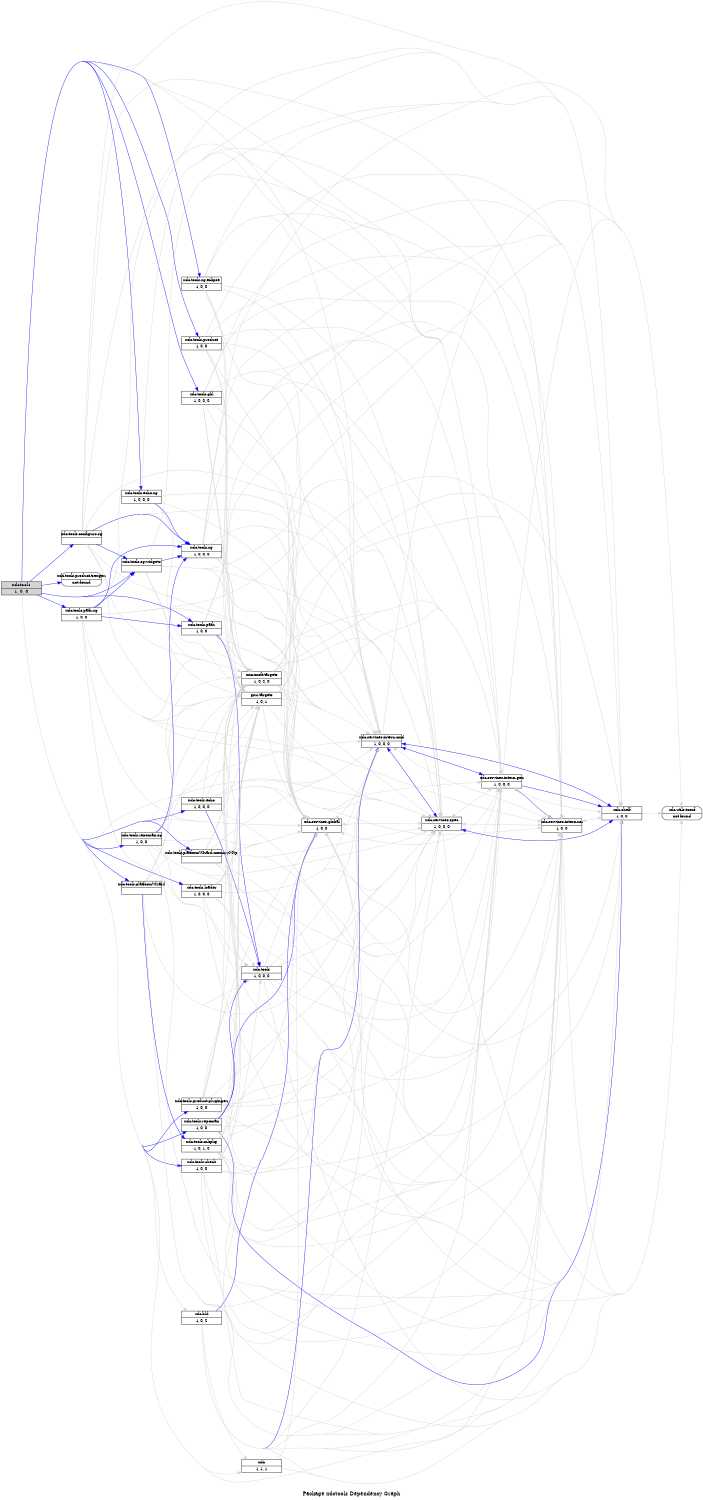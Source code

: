 digraph dependencies {
    label="\nPackage xdctools Dependency Graph";
    size="7.5,10";
    rankdir=LR;
    ranksep=".75";
    concentrate="true";
    node [fixedsize=true, width=1.5, style=filled, color=black];
    node [font=Helvetica, fontsize=12, fillcolor=lightgrey];
    xdctools [shape=record,label="xdctools|1, 0, 0", URL="package.rel.xml"];
    node [fontsize=10, fillcolor=white];

    edge [style=solid, color=blue]
    xdc_tools_check [shape=record,label="xdc.tools.check|1, 0, 0", URL="../../../../../../../../../rtree/library/trees/xdcprod/xdcprod-o46/product/Linux/xdctools_3_22_04_46/packages/xdc/tools/check/package/package.rel.svg"];
    xdctools -> xdc_tools_check;
    xdc_tools_echo [shape=record,label="xdc.tools.echo|1, 0, 0, 0", URL="../../../../../../../../../rtree/library/trees/xdcprod/xdcprod-o46/product/Linux/xdctools_3_22_04_46/packages/xdc/tools/echo/package/package.rel.svg"];
    xdctools -> xdc_tools_echo;
    xdc_tools_echo_sg [shape=record,label="xdc.tools.echo.sg|1, 0, 0, 0", URL="../../../../../../../../../rtree/library/trees/xdcprod/xdcprod-o46/product/Linux/xdctools_3_22_04_46/packages/xdc/tools/echo/sg/package/package.rel.svg"];
    xdctools -> xdc_tools_echo_sg;
    xdc_tools_configuro_sg [shape=record,label="xdc.tools.configuro.sg|", URL="../../../../../../../../../rtree/library/trees/xdcprod/xdcprod-o46/product/Linux/xdctools_3_22_04_46/packages/xdc/tools/configuro/sg/package/package.rel.svg"];
    xdctools -> xdc_tools_configuro_sg;
    xdc_tools_path [shape=record,label="xdc.tools.path|1, 0, 0", URL="../../../../../../../../../rtree/library/trees/xdcprod/xdcprod-o46/product/Linux/xdctools_3_22_04_46/packages/xdc/tools/path/package/package.rel.svg"];
    xdctools -> xdc_tools_path;
    xdc_tools_path_sg [shape=record,label="xdc.tools.path.sg|1, 0, 0", URL="../../../../../../../../../rtree/library/trees/xdcprod/xdcprod-o46/product/Linux/xdctools_3_22_04_46/packages/xdc/tools/path/sg/package/package.rel.svg"];
    xdctools -> xdc_tools_path_sg;
    xdc_tools_product [shape=record,label="xdc.tools.product|1, 0, 0", URL="../../../../../../../../../rtree/library/trees/xdcprod/xdcprod-o46/product/Linux/xdctools_3_22_04_46/packages/xdc/tools/product/package/package.rel.svg"];
    xdctools -> xdc_tools_product;
    xdc_tools_product_plugingen [shape=record,label="xdc.tools.product.plugingen|1, 0, 0", URL="../../../../../../../../../rtree/library/trees/xdcprod/xdcprod-o46/product/Linux/xdctools_3_22_04_46/packages/xdc/tools/product/plugingen/package/package.rel.svg"];
    xdctools -> xdc_tools_product_plugingen;
    xdc_tools_product_trexgen [shape=record,label="xdc.tools.product.trexgen|not found"style=rounded, ];
    xdctools -> xdc_tools_product_trexgen;
    xdc_tools_repoman [shape=record,label="xdc.tools.repoman|1, 0, 0", URL="../../../../../../../../../rtree/library/trees/xdcprod/xdcprod-o46/product/Linux/xdctools_3_22_04_46/packages/xdc/tools/repoman/package/package.rel.svg"];
    xdctools -> xdc_tools_repoman;
    xdc_tools_repoman_sg [shape=record,label="xdc.tools.repoman.sg|1, 0, 0", URL="../../../../../../../../../rtree/library/trees/xdcprod/xdcprod-o46/product/Linux/xdctools_3_22_04_46/packages/xdc/tools/repoman/sg/package/package.rel.svg"];
    xdctools -> xdc_tools_repoman_sg;
    xdc_tools_platformWizard [shape=record,label="xdc.tools.platformWizard|", URL="../../../../../../../../../rtree/library/trees/xdcprod/xdcprod-o46/product/Linux/xdctools_3_22_04_46/packages/xdc/tools/platformWizard/package/package.rel.svg"];
    xdctools -> xdc_tools_platformWizard;
    xdc_tools_platformWizard_memoryMap [shape=record,label="xdc.tools.platformWizard.memoryMap|", URL="../../../../../../../../../rtree/library/trees/xdcprod/xdcprod-o46/product/Linux/xdctools_3_22_04_46/packages/xdc/tools/platformWizard/memoryMap/package/package.rel.svg"];
    xdctools -> xdc_tools_platformWizard_memoryMap;
    xdc_tools_loader [shape=record,label="xdc.tools.loader|1, 0, 0, 0", URL="../../../../../../../../../rtree/library/trees/xdcprod/xdcprod-o46/product/Linux/xdctools_3_22_04_46/packages/xdc/tools/loader/package/package.rel.svg"];
    xdctools -> xdc_tools_loader;
    xdc_tools_sg_eclipse [shape=record,label="xdc.tools.sg.eclipse|1, 0, 0", URL="../../../../../../../../../rtree/library/trees/xdcprod/xdcprod-o46/product/Linux/xdctools_3_22_04_46/packages/xdc/tools/sg/eclipse/package/package.rel.svg"];
    xdctools -> xdc_tools_sg_eclipse;
    xdc_tools_sg_widgets [shape=record,label="xdc.tools.sg.widgets|", URL="../../../../../../../../../rtree/library/trees/xdcprod/xdcprod-o46/product/Linux/xdctools_3_22_04_46/packages/xdc/tools/sg/widgets/package/package.rel.svg"];
    xdctools -> xdc_tools_sg_widgets;
    xdc_tools_gbl [shape=record,label="xdc.tools.gbl|1, 0, 0, 0", URL="../../../../../../../../../rtree/library/trees/xdcprod/xdcprod-o46/product/Linux/xdctools_3_22_04_46/packages/xdc/tools/gbl/package/package.rel.svg"];
    xdctools -> xdc_tools_gbl;

    edge [style=solid, color=lightgrey]
    xdc [shape=record,label="xdc|1, 1, 1", URL="../../../../../../../../../rtree/library/trees/xdcprod/xdcprod-o46/product/Linux/xdctools_3_22_04_46/packages/xdc/package/package.rel.svg"];
    xdctools -> xdc;
    xdc_services_global [shape=record,label="xdc.services.global|1, 0, 0", URL="../../../../../../../../../rtree/library/trees/xdcprod/xdcprod-o46/product/Linux/xdctools_3_22_04_46/packages/xdc/services/global/package/package.rel.svg"];
    xdctools -> xdc_services_global;
    xdc_bld [shape=record,label="xdc.bld|1, 0, 2", URL="../../../../../../../../../rtree/library/trees/xdcprod/xdcprod-o46/product/Linux/xdctools_3_22_04_46/packages/xdc/bld/package/package.rel.svg"];
    xdctools -> xdc_bld;
    xdc_services_intern_cmd [shape=record,label="xdc.services.intern.cmd|1, 0, 0, 0", URL="../../../../../../../../../rtree/library/trees/xdcprod/xdcprod-o46/product/Linux/xdctools_3_22_04_46/packages/xdc/services/intern/cmd/package/package.rel.svg"];
    xdctools -> xdc_services_intern_cmd;
    xdc_services_spec [shape=record,label="xdc.services.spec|1, 0, 0, 0", URL="../../../../../../../../../rtree/library/trees/xdcprod/xdcprod-o46/product/Linux/xdctools_3_22_04_46/packages/xdc/services/spec/package/package.rel.svg"];
    xdctools -> xdc_services_spec;
    xdc_shelf [shape=record,label="xdc.shelf|1, 0, 0", URL="../../../../../../../../../rtree/library/trees/xdcprod/xdcprod-o46/product/Linux/xdctools_3_22_04_46/packages/xdc/shelf/package/package.rel.svg"];
    xdctools -> xdc_shelf;
    xdc_services_intern_xsr [shape=record,label="xdc.services.intern.xsr|1, 0, 0", URL="../../../../../../../../../rtree/library/trees/xdcprod/xdcprod-o46/product/Linux/xdctools_3_22_04_46/packages/xdc/services/intern/xsr/package/package.rel.svg"];
    xdctools -> xdc_services_intern_xsr;
    xdc_services_intern_gen [shape=record,label="xdc.services.intern.gen|1, 0, 0, 0", URL="../../../../../../../../../rtree/library/trees/xdcprod/xdcprod-o46/product/Linux/xdctools_3_22_04_46/packages/xdc/services/intern/gen/package/package.rel.svg"];
    xdctools -> xdc_services_intern_gen;

    edge [style=solid, color=blue]
    xdc_services_intern_gen -> xdc_shelf;
    xdc_services_intern_gen -> xdc_services_spec;
    xdc_services_intern_gen -> xdc_services_global;
    xdc_services_intern_gen -> xdc_services_intern_xsr;

    edge [style=solid, color=lightgrey]
    xdc_utils_tconf [shape=record,label="xdc.utils.tconf|not found"style=rounded, ];
    xdc_services_intern_gen -> xdc_utils_tconf;
    xdc_services_intern_gen -> xdc_services_global;
    xdc_services_intern_gen -> xdc_services_spec;
    xdc_services_intern_gen -> xdc_shelf;
    xdc_services_intern_gen -> xdc_services_intern_cmd;
    xdc_services_intern_gen -> xdc_services_intern_xsr;

    edge [style=solid, color=blue]

    edge [style=solid, color=lightgrey]

    edge [style=solid, color=blue]
    xdc_services_intern_xsr -> xdc_services_global;

    edge [style=solid, color=lightgrey]
    xdc_services_intern_xsr -> xdc_utils_tconf;
    xdc_services_intern_xsr -> xdc_services_global;
    xdc_services_intern_xsr -> xdc_services_spec;
    xdc_services_intern_xsr -> xdc_shelf;
    xdc_services_intern_xsr -> xdc_services_intern_cmd;
    xdc_services_intern_xsr -> xdc_services_intern_gen;

    edge [style=solid, color=blue]

    edge [style=solid, color=lightgrey]
    xdc_shelf -> xdc_utils_tconf;
    xdc_shelf -> xdc_services_global;
    xdc_shelf -> xdc_services_spec;
    xdc_shelf -> xdc_services_intern_cmd;
    xdc_shelf -> xdc_services_intern_gen;
    xdc_shelf -> xdc_services_intern_xsr;

    edge [style=solid, color=blue]
    xdc_services_spec -> xdc_shelf;

    edge [style=solid, color=lightgrey]
    xdc_services_spec -> xdc_utils_tconf;
    xdc_services_spec -> xdc_services_global;
    xdc_services_spec -> xdc_shelf;
    xdc_services_spec -> xdc_services_intern_cmd;
    xdc_services_spec -> xdc_services_intern_gen;
    xdc_services_spec -> xdc_services_intern_xsr;

    edge [style=solid, color=blue]
    xdc_services_intern_cmd -> xdc_shelf;
    xdc_services_intern_cmd -> xdc_services_spec;
    xdc_services_intern_cmd -> xdc_services_global;
    xdc_services_intern_cmd -> xdc_services_intern_gen;

    edge [style=solid, color=lightgrey]
    xdc_services_intern_cmd -> xdc_utils_tconf;
    xdc_services_intern_cmd -> xdc_services_global;
    xdc_services_intern_cmd -> xdc_services_spec;
    xdc_services_intern_cmd -> xdc_shelf;
    xdc_services_intern_cmd -> xdc_services_intern_gen;
    xdc_services_intern_cmd -> xdc_services_intern_xsr;

    edge [style=solid, color=blue]
    xdc_bld -> xdc_services_global;
    xdc_bld -> xdc_services_intern_cmd;

    edge [style=solid, color=lightgrey]
    xdc_bld -> xdc_utils_tconf;
    xdc_bld -> xdc;
    xdc_bld -> xdc_services_global;
    xdc_bld -> xdc_services_spec;
    xdc_bld -> xdc_shelf;
    xdc_bld -> xdc_services_intern_cmd;
    xdc_bld -> xdc_services_intern_gen;
    xdc_bld -> xdc_services_intern_xsr;

    edge [style=solid, color=blue]

    edge [style=solid, color=lightgrey]
    xdc_services_global -> xdc_utils_tconf;
    xdc_services_global -> xdc_services_spec;
    xdc_services_global -> xdc_shelf;
    xdc_services_global -> xdc_services_intern_cmd;
    xdc_services_global -> xdc_services_intern_gen;
    xdc_services_global -> xdc_services_intern_xsr;

    edge [style=solid, color=blue]

    edge [style=solid, color=lightgrey]
    xdc -> xdc_utils_tconf;
    xdc -> xdc_services_global;

    edge [style=solid, color=blue]

    edge [style=solid, color=lightgrey]
    xdc_tools_gbl -> xdc_services_global;
    gnu_targets [shape=record,label="gnu.targets|1, 0, 1", URL="../../../../../../../../../rtree/library/trees/xdcprod/xdcprod-o46/product/Linux/xdctools_3_22_04_46/packages/gnu/targets/package/package.rel.svg"];
    xdc_tools_gbl -> gnu_targets;
    microsoft_targets [shape=record,label="microsoft.targets|1, 0, 2, 0", URL="../../../../../../../../../rtree/library/trees/xdcprod/xdcprod-o46/product/Linux/xdctools_3_22_04_46/packages/microsoft/targets/package/package.rel.svg"];
    xdc_tools_gbl -> microsoft_targets;
    xdc_tools_gbl -> xdc_services_intern_cmd;
    xdc_tools_gbl -> xdc_services_intern_gen;
    xdc_tools_gbl -> xdc_services_intern_xsr;
    xdc_tools_gbl -> xdc_shelf;
    xdc_tools_gbl -> xdc_services_spec;

    edge [style=solid, color=blue]

    edge [style=solid, color=lightgrey]
    microsoft_targets -> xdc_services_global;
    microsoft_targets -> xdc_services_spec;
    microsoft_targets -> xdc_services_intern_gen;
    microsoft_targets -> xdc_services_intern_cmd;
    microsoft_targets -> xdc_services_intern_xsr;
    microsoft_targets -> xdc_shelf;

    edge [style=solid, color=blue]

    edge [style=solid, color=lightgrey]
    gnu_targets -> xdc_services_global;
    gnu_targets -> xdc_services_spec;
    gnu_targets -> xdc_services_intern_gen;
    gnu_targets -> xdc_services_intern_cmd;
    gnu_targets -> xdc_services_intern_xsr;
    gnu_targets -> xdc_shelf;

    edge [style=solid, color=blue]
    xdc_tools_sg [shape=record,label="xdc.tools.sg|1, 0, 0, 0", URL="../../../../../../../../../rtree/library/trees/xdcprod/xdcprod-o46/product/Linux/xdctools_3_22_04_46/packages/xdc/tools/sg/package/package.rel.svg"];
    xdc_tools_sg_widgets -> xdc_tools_sg;

    edge [style=solid, color=lightgrey]
    xdc_tools_sg_widgets -> xdc_services_global;
    xdc_tools_sg_widgets -> gnu_targets;
    xdc_tools_sg_widgets -> microsoft_targets;
    xdc_tools_sg_widgets -> xdc_services_intern_cmd;
    xdc_tools_sg_widgets -> xdc_services_intern_gen;
    xdc_tools_sg_widgets -> xdc_services_intern_xsr;
    xdc_tools_sg_widgets -> xdc_shelf;
    xdc_tools_sg_widgets -> xdc_services_spec;

    edge [style=solid, color=blue]

    edge [style=solid, color=lightgrey]
    xdc_tools_sg -> xdc_utils_tconf;
    xdc_tools_sg -> xdc_services_global;
    xdc_tools_sg -> gnu_targets;
    xdc_tools_sg -> microsoft_targets;
    xdc_tools_sg -> xdc_services_spec;
    xdc_tools_sg -> xdc_shelf;
    xdc_tools_sg -> xdc_services_intern_cmd;
    xdc_tools_sg -> xdc_services_intern_gen;
    xdc_tools_sg -> xdc_services_intern_xsr;

    edge [style=solid, color=blue]

    edge [style=solid, color=lightgrey]
    xdc_tools_sg_eclipse -> xdc_services_global;
    xdc_tools_sg_eclipse -> gnu_targets;
    xdc_tools_sg_eclipse -> microsoft_targets;
    xdc_tools_sg_eclipse -> xdc_services_intern_cmd;
    xdc_tools_sg_eclipse -> xdc_services_intern_gen;
    xdc_tools_sg_eclipse -> xdc_services_intern_xsr;
    xdc_tools_sg_eclipse -> xdc_shelf;
    xdc_tools_sg_eclipse -> xdc_services_spec;

    edge [style=solid, color=blue]

    edge [style=solid, color=lightgrey]
    xdc_tools_loader -> xdc_services_global;
    xdc_tools_loader -> gnu_targets;
    xdc_tools_loader -> microsoft_targets;
    xdc_tools [shape=record,label="xdc.tools|1, 0, 0, 0", URL="../../../../../../../../../rtree/library/trees/xdcprod/xdcprod-o46/product/Linux/xdctools_3_22_04_46/packages/xdc/tools/package/package.rel.svg"];
    xdc_tools_loader -> xdc_tools;
    xdc_tools_loader -> xdc_services_intern_cmd;
    xdc_tools_loader -> xdc_services_intern_gen;
    xdc_tools_loader -> xdc_services_intern_xsr;
    xdc_tools_loader -> xdc_shelf;
    xdc_tools_loader -> xdc_services_spec;

    edge [style=solid, color=blue]

    edge [style=solid, color=lightgrey]
    xdc_tools -> xdc_utils_tconf;
    xdc_tools -> xdc_services_global;
    xdc_tools -> xdc_services_spec;
    xdc_tools -> xdc_shelf;
    xdc_tools -> xdc_services_intern_cmd;
    xdc_tools -> xdc_services_intern_gen;
    xdc_tools -> xdc_services_intern_xsr;

    edge [style=solid, color=blue]

    edge [style=solid, color=lightgrey]
    xdc_tools_platformWizard_memoryMap -> xdc_services_global;
    xdc_tools_platformWizard_memoryMap -> gnu_targets;
    xdc_tools_platformWizard_memoryMap -> microsoft_targets;
    xdc_tools_platformWizard_memoryMap -> xdc_tools;
    xdc_tools_platformWizard_memoryMap -> xdc_services_intern_cmd;
    xdc_tools_platformWizard_memoryMap -> xdc_services_intern_gen;
    xdc_tools_platformWizard_memoryMap -> xdc_services_intern_xsr;
    xdc_tools_platformWizard_memoryMap -> xdc_shelf;
    xdc_tools_platformWizard_memoryMap -> xdc_services_spec;

    edge [style=solid, color=blue]
    xdc_tools_mkpkg [shape=record,label="xdc.tools.mkpkg|1, 0, 1, 0", URL="../../../../../../../../../rtree/library/trees/xdcprod/xdcprod-o46/product/Linux/xdctools_3_22_04_46/packages/xdc/tools/mkpkg/package/package.rel.svg"];
    xdc_tools_platformWizard -> xdc_tools_mkpkg;

    edge [style=solid, color=lightgrey]
    xdc_tools_platformWizard -> xdc_services_global;
    xdc_tools_platformWizard -> gnu_targets;
    xdc_tools_platformWizard -> microsoft_targets;
    xdc_tools_platformWizard -> xdc_tools;
    xdc_tools_platformWizard -> xdc_services_intern_cmd;
    xdc_tools_platformWizard -> xdc_services_intern_gen;
    xdc_tools_platformWizard -> xdc_services_intern_xsr;
    xdc_tools_platformWizard -> xdc_shelf;
    xdc_tools_platformWizard -> xdc_services_spec;

    edge [style=solid, color=blue]

    edge [style=solid, color=lightgrey]
    xdc_tools_mkpkg -> xdc_utils_tconf;
    xdc_tools_mkpkg -> xdc_services_global;
    xdc_tools_mkpkg -> gnu_targets;
    xdc_tools_mkpkg -> microsoft_targets;
    xdc_tools_mkpkg -> xdc_services_spec;
    xdc_tools_mkpkg -> xdc_shelf;
    xdc_tools_mkpkg -> xdc_services_intern_cmd;
    xdc_tools_mkpkg -> xdc_services_intern_gen;
    xdc_tools_mkpkg -> xdc_services_intern_xsr;

    edge [style=solid, color=blue]
    xdc_tools_repoman_sg -> xdc_tools_sg;

    edge [style=solid, color=lightgrey]
    xdc_tools_repoman_sg -> xdc_services_global;
    xdc_tools_repoman_sg -> gnu_targets;
    xdc_tools_repoman_sg -> microsoft_targets;
    xdc_tools_repoman_sg -> xdc_tools;
    xdc_tools_repoman_sg -> xdc_services_intern_cmd;
    xdc_tools_repoman_sg -> xdc_services_intern_gen;
    xdc_tools_repoman_sg -> xdc_services_intern_xsr;
    xdc_tools_repoman_sg -> xdc_shelf;
    xdc_tools_repoman_sg -> xdc_services_spec;

    edge [style=solid, color=blue]
    xdc_tools_repoman -> xdc_tools;
    xdc_tools_repoman -> xdc_shelf;
    xdc_tools_repoman -> xdc_services_global;

    edge [style=solid, color=lightgrey]
    xdc_tools_repoman -> xdc_services_global;
    xdc_tools_repoman -> gnu_targets;
    xdc_tools_repoman -> microsoft_targets;
    xdc_tools_repoman -> xdc_tools;
    xdc_tools_repoman -> xdc_services_intern_cmd;
    xdc_tools_repoman -> xdc_services_intern_gen;
    xdc_tools_repoman -> xdc_services_intern_xsr;
    xdc_tools_repoman -> xdc_shelf;
    xdc_tools_repoman -> xdc_services_spec;

    edge [style=solid, color=blue]

    edge [style=solid, color=lightgrey]

    edge [style=solid, color=blue]

    edge [style=solid, color=lightgrey]
    xdc_tools_product_plugingen -> xdc_services_global;
    xdc_tools_product_plugingen -> gnu_targets;
    xdc_tools_product_plugingen -> microsoft_targets;
    xdc_tools_product_plugingen -> xdc_tools;
    xdc_tools_product_plugingen -> xdc_services_intern_cmd;
    xdc_tools_product_plugingen -> xdc_services_intern_gen;
    xdc_tools_product_plugingen -> xdc_services_intern_xsr;
    xdc_tools_product_plugingen -> xdc_shelf;
    xdc_tools_product_plugingen -> xdc_services_spec;

    edge [style=solid, color=blue]

    edge [style=solid, color=lightgrey]
    xdc_tools_product -> xdc_services_global;
    xdc_tools_product -> gnu_targets;
    xdc_tools_product -> microsoft_targets;
    xdc_tools_product -> xdc_services_intern_cmd;
    xdc_tools_product -> xdc_services_intern_gen;
    xdc_tools_product -> xdc_services_intern_xsr;
    xdc_tools_product -> xdc_shelf;
    xdc_tools_product -> xdc_services_spec;

    edge [style=solid, color=blue]
    xdc_tools_path_sg -> xdc_tools_sg;
    xdc_tools_path_sg -> xdc_tools_path;
    xdc_tools_path_sg -> xdc_tools_sg_widgets;

    edge [style=solid, color=lightgrey]
    xdc_tools_path_sg -> xdc_services_global;
    xdc_tools_path_sg -> gnu_targets;
    xdc_tools_path_sg -> microsoft_targets;
    xdc_tools_path_sg -> xdc_tools;
    xdc_tools_path_sg -> xdc_services_intern_cmd;
    xdc_tools_path_sg -> xdc_services_intern_gen;
    xdc_tools_path_sg -> xdc_services_intern_xsr;
    xdc_tools_path_sg -> xdc_shelf;
    xdc_tools_path_sg -> xdc_services_spec;

    edge [style=solid, color=blue]
    xdc_tools_path -> xdc_tools;

    edge [style=solid, color=lightgrey]
    xdc_tools_path -> xdc_services_global;
    xdc_tools_path -> gnu_targets;
    xdc_tools_path -> microsoft_targets;
    xdc_tools_path -> xdc_tools;
    xdc_tools_path -> xdc_services_intern_cmd;
    xdc_tools_path -> xdc_services_intern_gen;
    xdc_tools_path -> xdc_services_intern_xsr;
    xdc_tools_path -> xdc_shelf;
    xdc_tools_path -> xdc_services_spec;

    edge [style=solid, color=blue]
    xdc_tools_configuro_sg -> xdc_tools_sg_widgets;
    xdc_tools_configuro_sg -> xdc_tools_sg;

    edge [style=solid, color=lightgrey]
    xdc_tools_configuro_sg -> xdc_services_global;
    xdc_tools_configuro_sg -> gnu_targets;
    xdc_tools_configuro_sg -> microsoft_targets;
    xdc_tools_configuro_sg -> xdc_services_intern_cmd;
    xdc_tools_configuro_sg -> xdc_services_intern_gen;
    xdc_tools_configuro_sg -> xdc_services_intern_xsr;
    xdc_tools_configuro_sg -> xdc_shelf;
    xdc_tools_configuro_sg -> xdc_services_spec;

    edge [style=solid, color=blue]
    xdc_tools_echo_sg -> xdc_tools_sg;

    edge [style=solid, color=lightgrey]
    xdc_tools_echo_sg -> xdc_services_global;
    xdc_tools_echo_sg -> gnu_targets;
    xdc_tools_echo_sg -> microsoft_targets;
    xdc_tools_echo_sg -> xdc_services_intern_cmd;
    xdc_tools_echo_sg -> xdc_services_intern_gen;
    xdc_tools_echo_sg -> xdc_services_intern_xsr;
    xdc_tools_echo_sg -> xdc_shelf;
    xdc_tools_echo_sg -> xdc_services_spec;

    edge [style=solid, color=blue]
    xdc_tools_echo -> xdc_tools;

    edge [style=solid, color=lightgrey]
    xdc_tools_echo -> xdc_services_global;
    xdc_tools_echo -> gnu_targets;
    xdc_tools_echo -> microsoft_targets;
    xdc_tools_echo -> xdc_tools;
    xdc_tools_echo -> xdc_services_intern_cmd;
    xdc_tools_echo -> xdc_services_intern_gen;
    xdc_tools_echo -> xdc_services_intern_xsr;
    xdc_tools_echo -> xdc_shelf;
    xdc_tools_echo -> xdc_services_spec;

    edge [style=solid, color=blue]

    edge [style=solid, color=lightgrey]
    xdc_tools_check -> xdc_services_global;
    xdc_tools_check -> gnu_targets;
    xdc_tools_check -> microsoft_targets;
    xdc_tools_check -> xdc_tools;
    xdc_tools_check -> xdc_services_intern_cmd;
    xdc_tools_check -> xdc_services_intern_gen;
    xdc_tools_check -> xdc_services_intern_xsr;
    xdc_tools_check -> xdc_shelf;
    xdc_tools_check -> xdc_services_spec;
}
